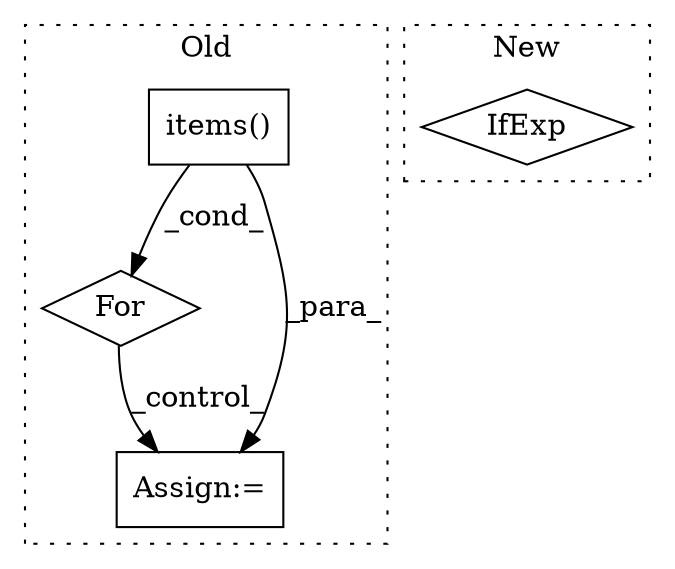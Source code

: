 digraph G {
subgraph cluster0 {
1 [label="items()" a="75" s="3562" l="14" shape="box"];
3 [label="For" a="107" s="3546,3576" l="4,10" shape="diamond"];
4 [label="Assign:=" a="68" s="3597" l="3" shape="box"];
label = "Old";
style="dotted";
}
subgraph cluster1 {
2 [label="IfExp" a="51" s="2165,2183" l="4,6" shape="diamond"];
label = "New";
style="dotted";
}
1 -> 3 [label="_cond_"];
1 -> 4 [label="_para_"];
3 -> 4 [label="_control_"];
}